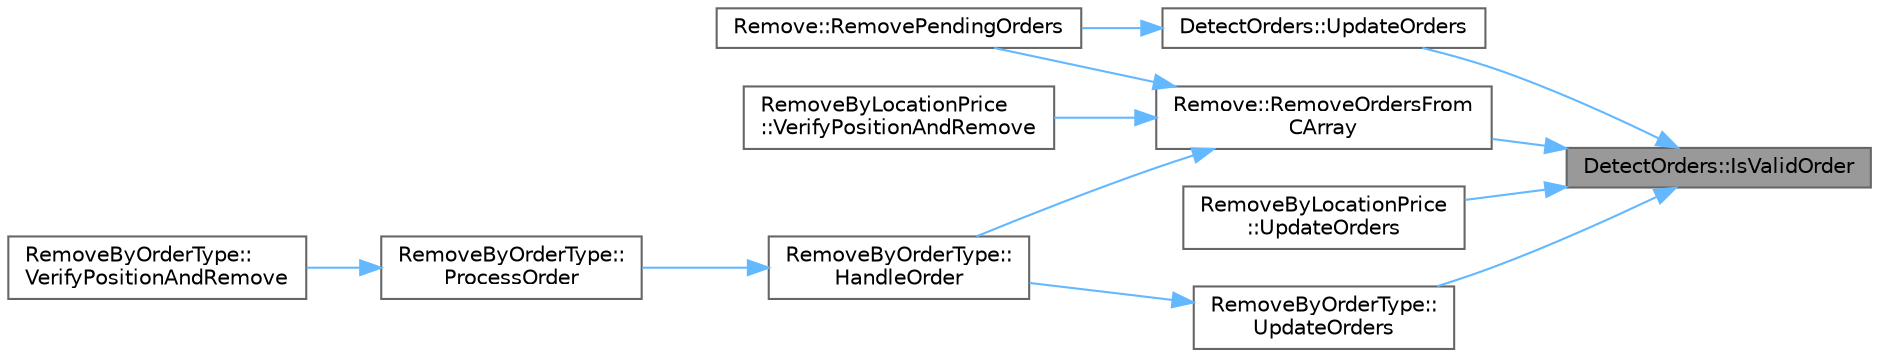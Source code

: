digraph "DetectOrders::IsValidOrder"
{
 // LATEX_PDF_SIZE
  bgcolor="transparent";
  edge [fontname=Helvetica,fontsize=10,labelfontname=Helvetica,labelfontsize=10];
  node [fontname=Helvetica,fontsize=10,shape=box,height=0.2,width=0.4];
  rankdir="RL";
  Node1 [id="Node000001",label="DetectOrders::IsValidOrder",height=0.2,width=0.4,color="gray40", fillcolor="grey60", style="filled", fontcolor="black",tooltip="Checks if an order is valid."];
  Node1 -> Node2 [id="edge1_Node000001_Node000002",dir="back",color="steelblue1",style="solid",tooltip=" "];
  Node2 [id="Node000002",label="Remove::RemoveOrdersFrom\lCArray",height=0.2,width=0.4,color="grey40", fillcolor="white", style="filled",URL="$class_remove.html#a33ef26df24e4c75ae76753c6e64c011c",tooltip="Removes orders from an array of order tickets."];
  Node2 -> Node3 [id="edge2_Node000002_Node000003",dir="back",color="steelblue1",style="solid",tooltip=" "];
  Node3 [id="Node000003",label="RemoveByOrderType::\lHandleOrder",height=0.2,width=0.4,color="grey40", fillcolor="white", style="filled",URL="$class_remove_by_order_type.html#a4235bb3c003ac38844707198bd7b97b0",tooltip="Handles the removal of orders based on the specified type."];
  Node3 -> Node4 [id="edge3_Node000003_Node000004",dir="back",color="steelblue1",style="solid",tooltip=" "];
  Node4 [id="Node000004",label="RemoveByOrderType::\lProcessOrder",height=0.2,width=0.4,color="grey40", fillcolor="white", style="filled",URL="$class_remove_by_order_type.html#a4c3cabffdf0b5743320d760bfc44c630",tooltip="Processes an order based on its ticket and mode."];
  Node4 -> Node5 [id="edge4_Node000004_Node000005",dir="back",color="steelblue1",style="solid",tooltip=" "];
  Node5 [id="Node000005",label="RemoveByOrderType::\lVerifyPositionAndRemove",height=0.2,width=0.4,color="grey40", fillcolor="white", style="filled",URL="$class_remove_by_order_type.html#a6647e3ad6d23567f04bee5248c6cf68b",tooltip="Verifies positions and removes orders based on their type."];
  Node2 -> Node6 [id="edge5_Node000002_Node000006",dir="back",color="steelblue1",style="solid",tooltip=" "];
  Node6 [id="Node000006",label="Remove::RemovePendingOrders",height=0.2,width=0.4,color="grey40", fillcolor="white", style="filled",URL="$class_remove.html#af7f887717fe37d6b37d5d284c3f9ff94",tooltip="Removes all pending orders."];
  Node2 -> Node7 [id="edge6_Node000002_Node000007",dir="back",color="steelblue1",style="solid",tooltip=" "];
  Node7 [id="Node000007",label="RemoveByLocationPrice\l::VerifyPositionAndRemove",height=0.2,width=0.4,color="grey40", fillcolor="white", style="filled",URL="$class_remove_by_location_price.html#aa1d1fc55ec8faa0e374a54031b4fbfc0",tooltip="Verifies positions and removes orders from the opposite array based on the position location."];
  Node1 -> Node8 [id="edge7_Node000001_Node000008",dir="back",color="steelblue1",style="solid",tooltip=" "];
  Node8 [id="Node000008",label="DetectOrders::UpdateOrders",height=0.2,width=0.4,color="grey40", fillcolor="white", style="filled",URL="$class_detect_orders.html#a2cd77320831223275d8d02a13b69eebd",tooltip="Updates the orders by collecting valid order tickets."];
  Node8 -> Node6 [id="edge8_Node000008_Node000006",dir="back",color="steelblue1",style="solid",tooltip=" "];
  Node1 -> Node9 [id="edge9_Node000001_Node000009",dir="back",color="steelblue1",style="solid",tooltip=" "];
  Node9 [id="Node000009",label="RemoveByLocationPrice\l::UpdateOrders",height=0.2,width=0.4,color="grey40", fillcolor="white", style="filled",URL="$class_remove_by_location_price.html#a4afa0d7215f85ba2105dd4e90ba5f8d3",tooltip="Updates the order arrays based on their open prices relative to the middle value."];
  Node1 -> Node10 [id="edge10_Node000001_Node000010",dir="back",color="steelblue1",style="solid",tooltip=" "];
  Node10 [id="Node000010",label="RemoveByOrderType::\lUpdateOrders",height=0.2,width=0.4,color="grey40", fillcolor="white", style="filled",URL="$class_remove_by_order_type.html#a098504ffc4ab8531e2bacfd831e4b69a",tooltip="Updates the order arrays based on their types."];
  Node10 -> Node3 [id="edge11_Node000010_Node000003",dir="back",color="steelblue1",style="solid",tooltip=" "];
}
